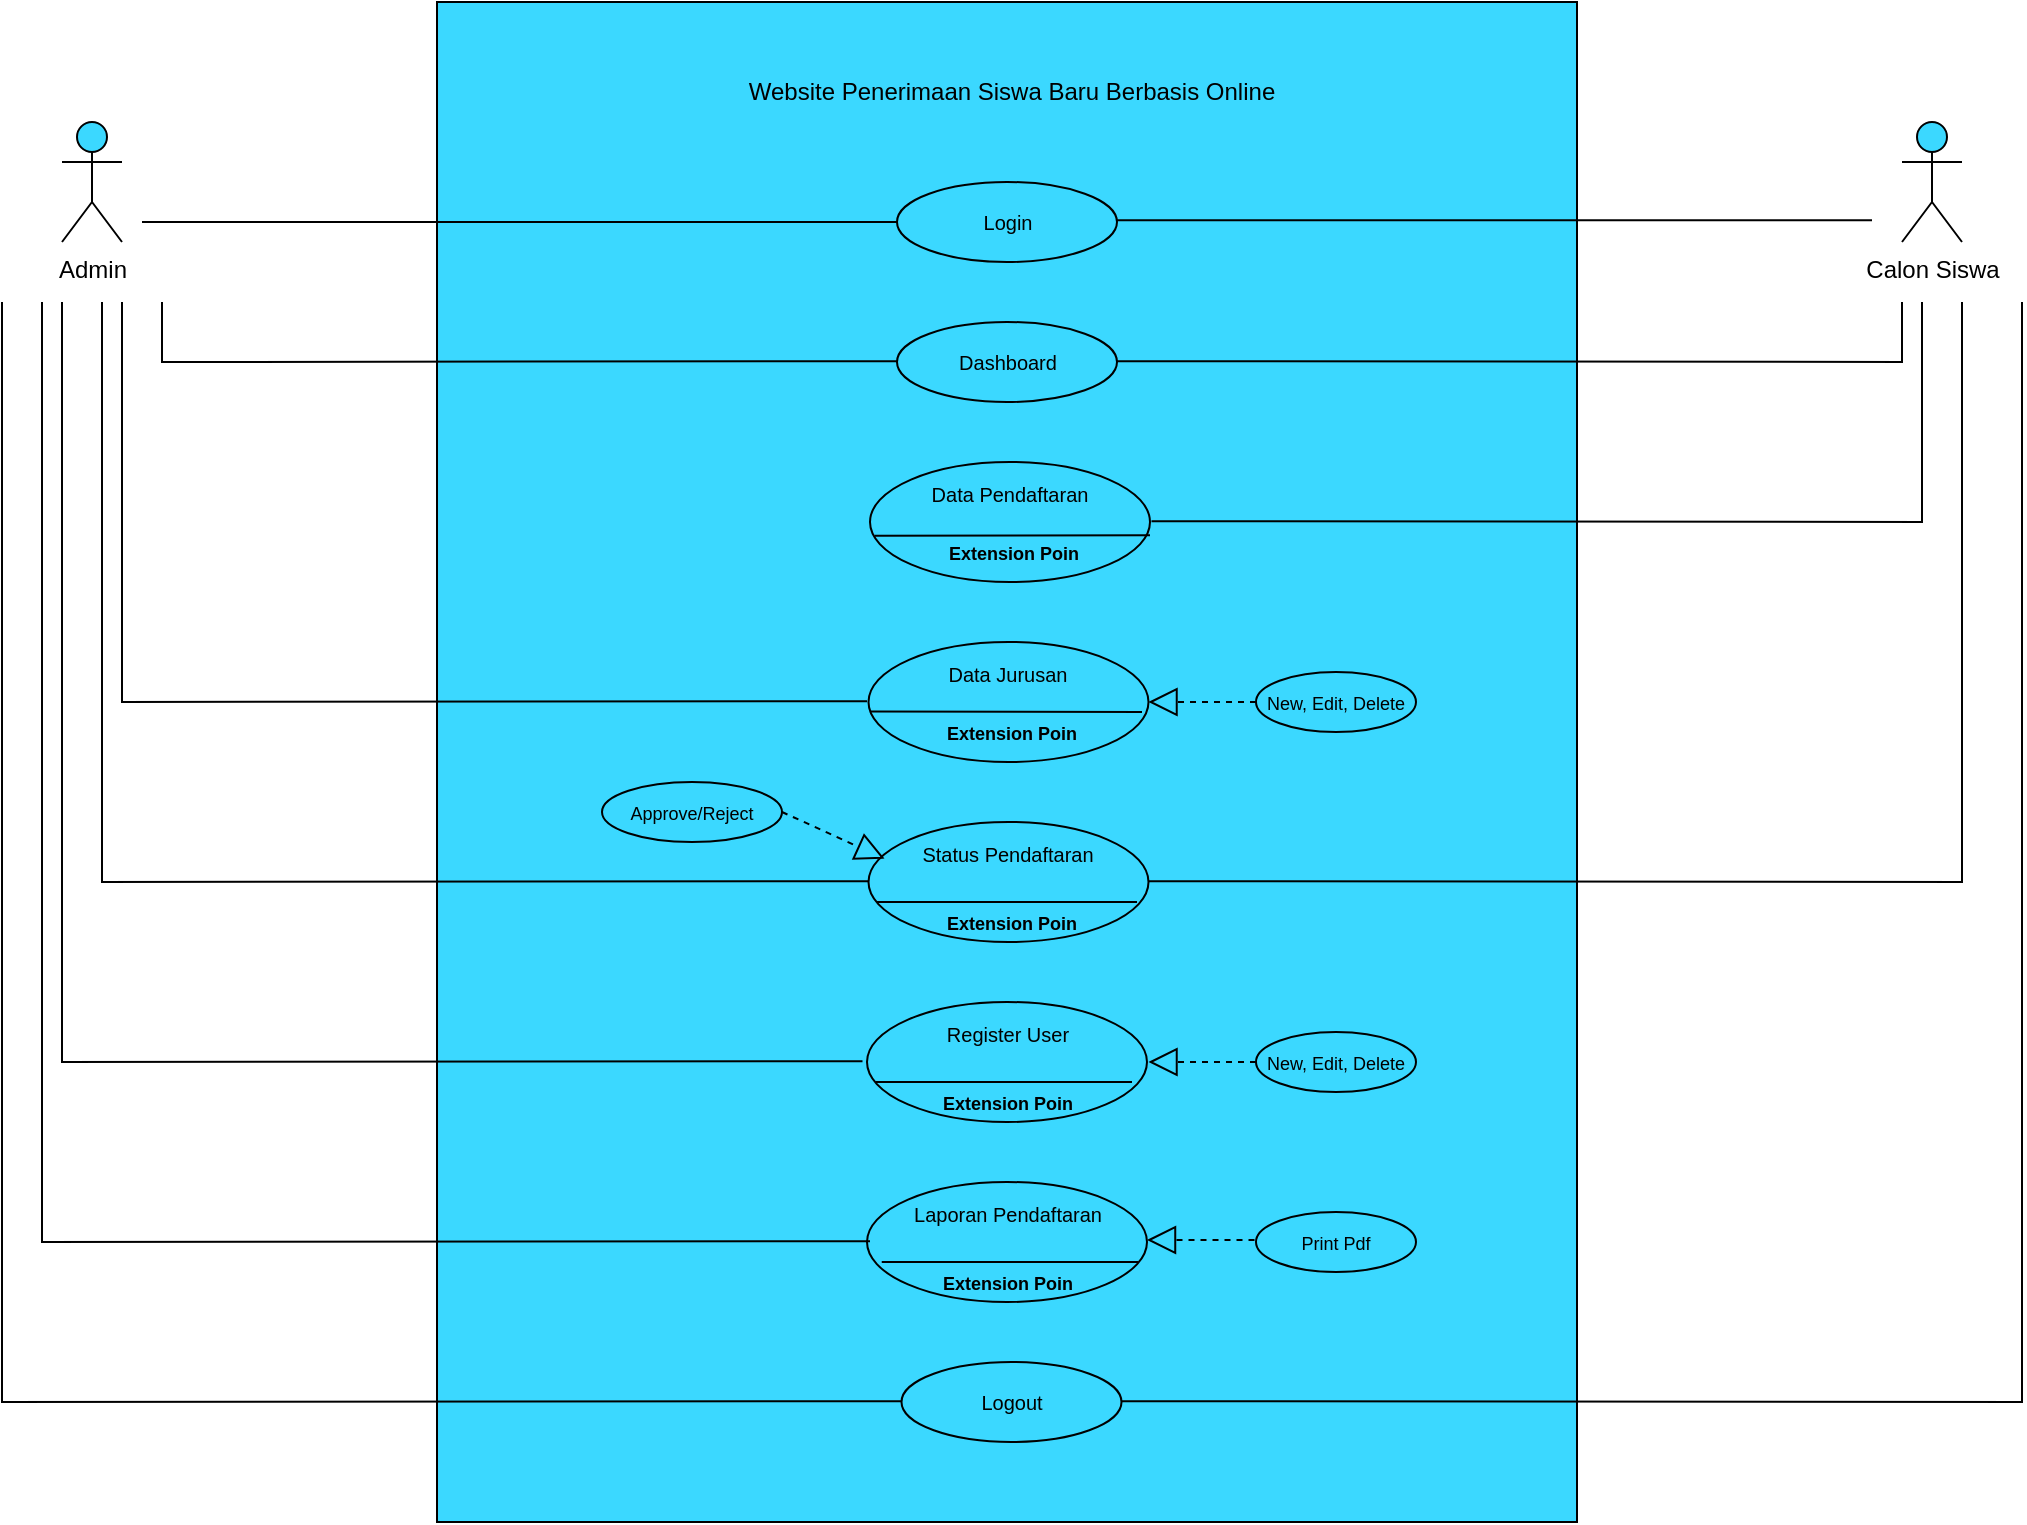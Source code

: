 <mxfile version="20.0.4" type="github">
  <diagram id="xzFoUq4s8zxth7CcR7iU" name="Page-1">
    <mxGraphModel dx="2844" dy="1508" grid="1" gridSize="10" guides="1" tooltips="1" connect="1" arrows="1" fold="1" page="1" pageScale="1" pageWidth="827" pageHeight="1169" math="0" shadow="0">
      <root>
        <mxCell id="0" />
        <mxCell id="1" parent="0" />
        <mxCell id="H82SIsyJsCoQ4RJKaOSr-1" value="Admin" style="shape=umlActor;verticalLabelPosition=bottom;verticalAlign=top;html=1;outlineConnect=0;fillColor=#3BD8FF;" parent="1" vertex="1">
          <mxGeometry x="150" y="210" width="30" height="60" as="geometry" />
        </mxCell>
        <mxCell id="H82SIsyJsCoQ4RJKaOSr-2" value="Calon Siswa" style="shape=umlActor;verticalLabelPosition=bottom;verticalAlign=top;html=1;outlineConnect=0;fillColor=#3BD8FF;" parent="1" vertex="1">
          <mxGeometry x="1070" y="210" width="30" height="60" as="geometry" />
        </mxCell>
        <mxCell id="H82SIsyJsCoQ4RJKaOSr-4" value="" style="rounded=0;whiteSpace=wrap;html=1;strokeColor=#000000;fillColor=#3BD8FF;" parent="1" vertex="1">
          <mxGeometry x="337.5" y="150" width="570" height="760" as="geometry" />
        </mxCell>
        <mxCell id="H82SIsyJsCoQ4RJKaOSr-5" value="Website Penerimaan Siswa Baru Berbasis Online" style="text;html=1;strokeColor=none;fillColor=none;align=center;verticalAlign=middle;whiteSpace=wrap;rounded=0;" parent="1" vertex="1">
          <mxGeometry x="434.75" y="180" width="380" height="30" as="geometry" />
        </mxCell>
        <mxCell id="H82SIsyJsCoQ4RJKaOSr-7" value="&lt;font style=&quot;font-size: 10px;&quot;&gt;Login&lt;/font&gt;" style="ellipse;whiteSpace=wrap;html=1;align=center;newEdgeStyle={&quot;edgeStyle&quot;:&quot;entityRelationEdgeStyle&quot;,&quot;startArrow&quot;:&quot;none&quot;,&quot;endArrow&quot;:&quot;none&quot;,&quot;segment&quot;:10,&quot;curved&quot;:1};treeFolding=1;treeMoving=1;strokeColor=#000000;fillColor=#3BD8FF;" parent="1" vertex="1">
          <mxGeometry x="567.5" y="240" width="110" height="40" as="geometry" />
        </mxCell>
        <mxCell id="H82SIsyJsCoQ4RJKaOSr-8" value="&lt;font style=&quot;font-size: 10px;&quot;&gt;Dashboard&lt;/font&gt;" style="ellipse;whiteSpace=wrap;html=1;align=center;newEdgeStyle={&quot;edgeStyle&quot;:&quot;entityRelationEdgeStyle&quot;,&quot;startArrow&quot;:&quot;none&quot;,&quot;endArrow&quot;:&quot;none&quot;,&quot;segment&quot;:10,&quot;curved&quot;:1};treeFolding=1;treeMoving=1;strokeColor=#000000;fillColor=#3BD8FF;" parent="1" vertex="1">
          <mxGeometry x="567.5" y="310" width="110" height="40" as="geometry" />
        </mxCell>
        <mxCell id="H82SIsyJsCoQ4RJKaOSr-9" value="&lt;font style=&quot;font-size: 10px;&quot;&gt;Data Pendaftaran&lt;br&gt;&lt;br&gt;&lt;br&gt;&lt;/font&gt;" style="ellipse;whiteSpace=wrap;html=1;align=center;newEdgeStyle={&quot;edgeStyle&quot;:&quot;entityRelationEdgeStyle&quot;,&quot;startArrow&quot;:&quot;none&quot;,&quot;endArrow&quot;:&quot;none&quot;,&quot;segment&quot;:10,&quot;curved&quot;:1};treeFolding=1;treeMoving=1;strokeColor=#000000;fillColor=#3BD8FF;" parent="1" vertex="1">
          <mxGeometry x="554" y="380" width="140" height="60" as="geometry" />
        </mxCell>
        <mxCell id="H82SIsyJsCoQ4RJKaOSr-12" value="&lt;span style=&quot;font-size: 10px;&quot;&gt;Logout&lt;/span&gt;" style="ellipse;whiteSpace=wrap;html=1;align=center;newEdgeStyle={&quot;edgeStyle&quot;:&quot;entityRelationEdgeStyle&quot;,&quot;startArrow&quot;:&quot;none&quot;,&quot;endArrow&quot;:&quot;none&quot;,&quot;segment&quot;:10,&quot;curved&quot;:1};treeFolding=1;treeMoving=1;strokeColor=#000000;fillColor=#3BD8FF;" parent="1" vertex="1">
          <mxGeometry x="569.75" y="830" width="110" height="40" as="geometry" />
        </mxCell>
        <mxCell id="H82SIsyJsCoQ4RJKaOSr-15" value="" style="endArrow=none;html=1;rounded=0;fontSize=10;exitX=0.017;exitY=0.615;exitDx=0;exitDy=0;exitPerimeter=0;entryX=1;entryY=0.61;entryDx=0;entryDy=0;entryPerimeter=0;" parent="1" source="H82SIsyJsCoQ4RJKaOSr-9" target="H82SIsyJsCoQ4RJKaOSr-9" edge="1">
          <mxGeometry width="50" height="50" relative="1" as="geometry">
            <mxPoint x="760" y="386" as="sourcePoint" />
            <mxPoint x="940" y="375" as="targetPoint" />
          </mxGeometry>
        </mxCell>
        <mxCell id="H82SIsyJsCoQ4RJKaOSr-16" value="&lt;b&gt;&lt;font style=&quot;font-size: 9px;&quot;&gt;Extension Poin&lt;/font&gt;&lt;/b&gt;" style="text;html=1;strokeColor=none;fillColor=none;align=center;verticalAlign=middle;whiteSpace=wrap;rounded=0;fontSize=10;" parent="1" vertex="1">
          <mxGeometry x="555.5" y="410" width="140" height="30" as="geometry" />
        </mxCell>
        <mxCell id="b-vWbvSDfBjsvnJ0sOcm-1" value="&lt;font style=&quot;font-size: 10px;&quot;&gt;Status Pendaftaran&lt;br&gt;&lt;br&gt;&lt;br&gt;&lt;/font&gt;" style="ellipse;whiteSpace=wrap;html=1;align=center;newEdgeStyle={&quot;edgeStyle&quot;:&quot;entityRelationEdgeStyle&quot;,&quot;startArrow&quot;:&quot;none&quot;,&quot;endArrow&quot;:&quot;none&quot;,&quot;segment&quot;:10,&quot;curved&quot;:1};treeFolding=1;treeMoving=1;strokeColor=#000000;fillColor=#3BD8FF;" parent="1" vertex="1">
          <mxGeometry x="553.25" y="560" width="140" height="60" as="geometry" />
        </mxCell>
        <mxCell id="b-vWbvSDfBjsvnJ0sOcm-4" value="" style="endArrow=none;html=1;rounded=0;" parent="1" edge="1">
          <mxGeometry width="50" height="50" relative="1" as="geometry">
            <mxPoint x="557.5" y="600" as="sourcePoint" />
            <mxPoint x="687.5" y="600" as="targetPoint" />
          </mxGeometry>
        </mxCell>
        <mxCell id="b-vWbvSDfBjsvnJ0sOcm-5" value="&lt;b&gt;&lt;font style=&quot;font-size: 9px;&quot;&gt;Extension Poin&lt;/font&gt;&lt;/b&gt;" style="text;html=1;strokeColor=none;fillColor=none;align=center;verticalAlign=middle;whiteSpace=wrap;rounded=0;fontSize=10;" parent="1" vertex="1">
          <mxGeometry x="554.75" y="590" width="140" height="40" as="geometry" />
        </mxCell>
        <mxCell id="QJz50JPR7f3OH6tESURl-12" value="&lt;font style=&quot;font-size: 10px;&quot;&gt;Data Jurusan&lt;br&gt;&lt;br&gt;&lt;br&gt;&lt;/font&gt;" style="ellipse;whiteSpace=wrap;html=1;align=center;newEdgeStyle={&quot;edgeStyle&quot;:&quot;entityRelationEdgeStyle&quot;,&quot;startArrow&quot;:&quot;none&quot;,&quot;endArrow&quot;:&quot;none&quot;,&quot;segment&quot;:10,&quot;curved&quot;:1};treeFolding=1;treeMoving=1;strokeColor=#000000;fillColor=#3BD8FF;" parent="1" vertex="1">
          <mxGeometry x="553.25" y="470" width="140" height="60" as="geometry" />
        </mxCell>
        <mxCell id="QJz50JPR7f3OH6tESURl-13" value="&lt;b&gt;&lt;font style=&quot;font-size: 9px;&quot;&gt;Extension Poin&lt;/font&gt;&lt;/b&gt;" style="text;html=1;strokeColor=none;fillColor=none;align=center;verticalAlign=middle;whiteSpace=wrap;rounded=0;fontSize=10;" parent="1" vertex="1">
          <mxGeometry x="554.75" y="500" width="140" height="30" as="geometry" />
        </mxCell>
        <mxCell id="QJz50JPR7f3OH6tESURl-15" value="" style="endArrow=none;html=1;rounded=0;exitX=-0.006;exitY=0.16;exitDx=0;exitDy=0;exitPerimeter=0;" parent="1" source="QJz50JPR7f3OH6tESURl-13" edge="1">
          <mxGeometry width="50" height="50" relative="1" as="geometry">
            <mxPoint x="560" y="510" as="sourcePoint" />
            <mxPoint x="690" y="505" as="targetPoint" />
          </mxGeometry>
        </mxCell>
        <mxCell id="QJz50JPR7f3OH6tESURl-18" value="&lt;font style=&quot;font-size: 10px;&quot;&gt;Laporan Pendaftaran&lt;br&gt;&lt;br&gt;&lt;br&gt;&lt;/font&gt;" style="ellipse;whiteSpace=wrap;html=1;align=center;newEdgeStyle={&quot;edgeStyle&quot;:&quot;entityRelationEdgeStyle&quot;,&quot;startArrow&quot;:&quot;none&quot;,&quot;endArrow&quot;:&quot;none&quot;,&quot;segment&quot;:10,&quot;curved&quot;:1};treeFolding=1;treeMoving=1;strokeColor=#000000;fillColor=#3BD8FF;" parent="1" vertex="1">
          <mxGeometry x="552.5" y="740" width="140" height="60" as="geometry" />
        </mxCell>
        <mxCell id="QJz50JPR7f3OH6tESURl-19" value="&lt;b&gt;&lt;font style=&quot;font-size: 9px;&quot;&gt;Extension Poin&lt;/font&gt;&lt;/b&gt;" style="text;html=1;strokeColor=none;fillColor=none;align=center;verticalAlign=middle;whiteSpace=wrap;rounded=0;fontSize=10;" parent="1" vertex="1">
          <mxGeometry x="552.5" y="770" width="140" height="40" as="geometry" />
        </mxCell>
        <mxCell id="QJz50JPR7f3OH6tESURl-20" value="&lt;font style=&quot;font-size: 10px;&quot;&gt;Register User&lt;br&gt;&lt;br&gt;&lt;br&gt;&lt;/font&gt;" style="ellipse;whiteSpace=wrap;html=1;align=center;newEdgeStyle={&quot;edgeStyle&quot;:&quot;entityRelationEdgeStyle&quot;,&quot;startArrow&quot;:&quot;none&quot;,&quot;endArrow&quot;:&quot;none&quot;,&quot;segment&quot;:10,&quot;curved&quot;:1};treeFolding=1;treeMoving=1;strokeColor=#000000;fillColor=#3BD8FF;" parent="1" vertex="1">
          <mxGeometry x="552.5" y="650" width="140" height="60" as="geometry" />
        </mxCell>
        <mxCell id="QJz50JPR7f3OH6tESURl-21" value="&lt;b&gt;&lt;font style=&quot;font-size: 9px;&quot;&gt;Extension Poin&lt;/font&gt;&lt;/b&gt;" style="text;html=1;strokeColor=none;fillColor=none;align=center;verticalAlign=middle;whiteSpace=wrap;rounded=0;fontSize=10;" parent="1" vertex="1">
          <mxGeometry x="552.5" y="680" width="140" height="40" as="geometry" />
        </mxCell>
        <mxCell id="QJz50JPR7f3OH6tESURl-22" value="" style="endArrow=none;html=1;rounded=0;exitX=0;exitY=0.25;exitDx=0;exitDy=0;" parent="1" edge="1">
          <mxGeometry width="50" height="50" relative="1" as="geometry">
            <mxPoint x="556.75" y="690" as="sourcePoint" />
            <mxPoint x="685" y="690" as="targetPoint" />
          </mxGeometry>
        </mxCell>
        <mxCell id="QJz50JPR7f3OH6tESURl-23" value="" style="endArrow=none;html=1;rounded=0;exitX=0;exitY=0.25;exitDx=0;exitDy=0;" parent="1" edge="1">
          <mxGeometry width="50" height="50" relative="1" as="geometry">
            <mxPoint x="559.87" y="780" as="sourcePoint" />
            <mxPoint x="688.12" y="780" as="targetPoint" />
          </mxGeometry>
        </mxCell>
        <mxCell id="QJz50JPR7f3OH6tESURl-29" value="" style="endArrow=none;html=1;rounded=0;entryX=0;entryY=0.5;entryDx=0;entryDy=0;" parent="1" target="H82SIsyJsCoQ4RJKaOSr-7" edge="1">
          <mxGeometry width="50" height="50" relative="1" as="geometry">
            <mxPoint x="190" y="260" as="sourcePoint" />
            <mxPoint x="480" y="390" as="targetPoint" />
          </mxGeometry>
        </mxCell>
        <mxCell id="QJz50JPR7f3OH6tESURl-30" value="" style="endArrow=none;html=1;rounded=0;entryX=0;entryY=0.5;entryDx=0;entryDy=0;" parent="1" edge="1">
          <mxGeometry width="50" height="50" relative="1" as="geometry">
            <mxPoint x="677.5" y="259.17" as="sourcePoint" />
            <mxPoint x="1055" y="259.17" as="targetPoint" />
          </mxGeometry>
        </mxCell>
        <mxCell id="QJz50JPR7f3OH6tESURl-31" value="" style="endArrow=none;html=1;rounded=0;" parent="1" edge="1">
          <mxGeometry width="50" height="50" relative="1" as="geometry">
            <mxPoint x="677.5" y="329.57" as="sourcePoint" />
            <mxPoint x="1070" y="300" as="targetPoint" />
            <Array as="points">
              <mxPoint x="1070" y="330" />
            </Array>
          </mxGeometry>
        </mxCell>
        <mxCell id="QJz50JPR7f3OH6tESURl-33" value="" style="endArrow=none;html=1;rounded=0;" parent="1" edge="1">
          <mxGeometry width="50" height="50" relative="1" as="geometry">
            <mxPoint x="694.75" y="409.57" as="sourcePoint" />
            <mxPoint x="1080" y="300" as="targetPoint" />
            <Array as="points">
              <mxPoint x="1080" y="410" />
            </Array>
          </mxGeometry>
        </mxCell>
        <mxCell id="QJz50JPR7f3OH6tESURl-34" value="" style="endArrow=none;html=1;rounded=0;entryX=0;entryY=0.5;entryDx=0;entryDy=0;" parent="1" edge="1">
          <mxGeometry width="50" height="50" relative="1" as="geometry">
            <mxPoint x="200" y="300" as="sourcePoint" />
            <mxPoint x="567.5" y="329.57" as="targetPoint" />
            <Array as="points">
              <mxPoint x="200" y="330" />
            </Array>
          </mxGeometry>
        </mxCell>
        <mxCell id="QJz50JPR7f3OH6tESURl-35" value="" style="endArrow=none;html=1;rounded=0;entryX=0;entryY=0.5;entryDx=0;entryDy=0;" parent="1" edge="1">
          <mxGeometry width="50" height="50" relative="1" as="geometry">
            <mxPoint x="180" y="300" as="sourcePoint" />
            <mxPoint x="552.5" y="499.57" as="targetPoint" />
            <Array as="points">
              <mxPoint x="180" y="500" />
            </Array>
          </mxGeometry>
        </mxCell>
        <mxCell id="QJz50JPR7f3OH6tESURl-36" value="" style="endArrow=none;html=1;rounded=0;entryX=0;entryY=0.5;entryDx=0;entryDy=0;" parent="1" edge="1">
          <mxGeometry width="50" height="50" relative="1" as="geometry">
            <mxPoint x="150" y="300" as="sourcePoint" />
            <mxPoint x="550.25" y="679.57" as="targetPoint" />
            <Array as="points">
              <mxPoint x="150" y="680" />
            </Array>
          </mxGeometry>
        </mxCell>
        <mxCell id="QJz50JPR7f3OH6tESURl-37" value="" style="endArrow=none;html=1;rounded=0;entryX=0;entryY=0.5;entryDx=0;entryDy=0;" parent="1" edge="1">
          <mxGeometry width="50" height="50" relative="1" as="geometry">
            <mxPoint x="140" y="300" as="sourcePoint" />
            <mxPoint x="554.0" y="769.57" as="targetPoint" />
            <Array as="points">
              <mxPoint x="140" y="770" />
            </Array>
          </mxGeometry>
        </mxCell>
        <mxCell id="QJz50JPR7f3OH6tESURl-38" value="" style="endArrow=none;html=1;rounded=0;" parent="1" edge="1">
          <mxGeometry width="50" height="50" relative="1" as="geometry">
            <mxPoint x="693.25" y="589.57" as="sourcePoint" />
            <mxPoint x="1100" y="300" as="targetPoint" />
            <Array as="points">
              <mxPoint x="1100" y="590" />
            </Array>
          </mxGeometry>
        </mxCell>
        <mxCell id="QJz50JPR7f3OH6tESURl-39" value="" style="endArrow=none;html=1;rounded=0;entryX=0;entryY=0.5;entryDx=0;entryDy=0;" parent="1" edge="1">
          <mxGeometry width="50" height="50" relative="1" as="geometry">
            <mxPoint x="120" y="300" as="sourcePoint" />
            <mxPoint x="569.75" y="849.57" as="targetPoint" />
            <Array as="points">
              <mxPoint x="120" y="850" />
            </Array>
          </mxGeometry>
        </mxCell>
        <mxCell id="QJz50JPR7f3OH6tESURl-40" value="" style="endArrow=none;html=1;rounded=0;" parent="1" edge="1">
          <mxGeometry width="50" height="50" relative="1" as="geometry">
            <mxPoint x="679.75" y="849.57" as="sourcePoint" />
            <mxPoint x="1130" y="300" as="targetPoint" />
            <Array as="points">
              <mxPoint x="1130" y="850" />
            </Array>
          </mxGeometry>
        </mxCell>
        <mxCell id="KyVRyvjdHmp0XtFFcK-z-2" value="&lt;font style=&quot;&quot;&gt;&lt;br&gt;&lt;font style=&quot;font-size: 9px;&quot;&gt;New, Edit, Delete&lt;br&gt;&lt;/font&gt;&lt;br&gt;&lt;/font&gt;" style="ellipse;whiteSpace=wrap;html=1;align=center;newEdgeStyle={&quot;edgeStyle&quot;:&quot;entityRelationEdgeStyle&quot;,&quot;startArrow&quot;:&quot;none&quot;,&quot;endArrow&quot;:&quot;none&quot;,&quot;segment&quot;:10,&quot;curved&quot;:1};treeFolding=1;treeMoving=1;strokeColor=#000000;fillColor=#3BD8FF;" vertex="1" parent="1">
          <mxGeometry x="747" y="485" width="80" height="30" as="geometry" />
        </mxCell>
        <mxCell id="KyVRyvjdHmp0XtFFcK-z-3" value="" style="endArrow=block;dashed=1;endFill=0;endSize=12;html=1;rounded=0;fontSize=9;exitX=0;exitY=0.5;exitDx=0;exitDy=0;" edge="1" parent="1" source="KyVRyvjdHmp0XtFFcK-z-2" target="QJz50JPR7f3OH6tESURl-12">
          <mxGeometry width="160" relative="1" as="geometry">
            <mxPoint x="700" y="520" as="sourcePoint" />
            <mxPoint x="860" y="520" as="targetPoint" />
          </mxGeometry>
        </mxCell>
        <mxCell id="KyVRyvjdHmp0XtFFcK-z-7" value="&lt;font style=&quot;&quot;&gt;&lt;br&gt;&lt;font style=&quot;font-size: 9px;&quot;&gt;New, Edit, Delete&lt;br&gt;&lt;/font&gt;&lt;br&gt;&lt;/font&gt;" style="ellipse;whiteSpace=wrap;html=1;align=center;newEdgeStyle={&quot;edgeStyle&quot;:&quot;entityRelationEdgeStyle&quot;,&quot;startArrow&quot;:&quot;none&quot;,&quot;endArrow&quot;:&quot;none&quot;,&quot;segment&quot;:10,&quot;curved&quot;:1};treeFolding=1;treeMoving=1;strokeColor=#000000;fillColor=#3BD8FF;" vertex="1" parent="1">
          <mxGeometry x="747" y="665" width="80" height="30" as="geometry" />
        </mxCell>
        <mxCell id="KyVRyvjdHmp0XtFFcK-z-8" value="" style="endArrow=block;dashed=1;endFill=0;endSize=12;html=1;rounded=0;fontSize=9;exitX=0;exitY=0.5;exitDx=0;exitDy=0;" edge="1" parent="1">
          <mxGeometry width="160" relative="1" as="geometry">
            <mxPoint x="747" y="680" as="sourcePoint" />
            <mxPoint x="693.25" y="680" as="targetPoint" />
          </mxGeometry>
        </mxCell>
        <mxCell id="KyVRyvjdHmp0XtFFcK-z-10" value="&lt;font style=&quot;&quot;&gt;&lt;br&gt;&lt;font style=&quot;font-size: 9px;&quot;&gt;Print Pdf&lt;br&gt;&lt;/font&gt;&lt;br&gt;&lt;/font&gt;" style="ellipse;whiteSpace=wrap;html=1;align=center;newEdgeStyle={&quot;edgeStyle&quot;:&quot;entityRelationEdgeStyle&quot;,&quot;startArrow&quot;:&quot;none&quot;,&quot;endArrow&quot;:&quot;none&quot;,&quot;segment&quot;:10,&quot;curved&quot;:1};treeFolding=1;treeMoving=1;strokeColor=#000000;fillColor=#3BD8FF;" vertex="1" parent="1">
          <mxGeometry x="747" y="755" width="80" height="30" as="geometry" />
        </mxCell>
        <mxCell id="KyVRyvjdHmp0XtFFcK-z-12" value="" style="endArrow=block;dashed=1;endFill=0;endSize=12;html=1;rounded=0;fontSize=9;exitX=0;exitY=0.5;exitDx=0;exitDy=0;" edge="1" parent="1">
          <mxGeometry width="160" relative="1" as="geometry">
            <mxPoint x="746.25" y="769" as="sourcePoint" />
            <mxPoint x="692.5" y="769" as="targetPoint" />
          </mxGeometry>
        </mxCell>
        <mxCell id="KyVRyvjdHmp0XtFFcK-z-13" value="" style="endArrow=none;html=1;rounded=0;entryX=0;entryY=0.5;entryDx=0;entryDy=0;" edge="1" parent="1">
          <mxGeometry width="50" height="50" relative="1" as="geometry">
            <mxPoint x="170" y="300" as="sourcePoint" />
            <mxPoint x="553.25" y="589.57" as="targetPoint" />
            <Array as="points">
              <mxPoint x="170" y="590" />
            </Array>
          </mxGeometry>
        </mxCell>
        <mxCell id="KyVRyvjdHmp0XtFFcK-z-14" value="&lt;font style=&quot;&quot;&gt;&lt;br&gt;&lt;font style=&quot;font-size: 9px;&quot;&gt;Approve/Reject&lt;br&gt;&lt;/font&gt;&lt;br&gt;&lt;/font&gt;" style="ellipse;whiteSpace=wrap;html=1;align=center;newEdgeStyle={&quot;edgeStyle&quot;:&quot;entityRelationEdgeStyle&quot;,&quot;startArrow&quot;:&quot;none&quot;,&quot;endArrow&quot;:&quot;none&quot;,&quot;segment&quot;:10,&quot;curved&quot;:1};treeFolding=1;treeMoving=1;strokeColor=#000000;fillColor=#3BD8FF;" vertex="1" parent="1">
          <mxGeometry x="420" y="540" width="90" height="30" as="geometry" />
        </mxCell>
        <mxCell id="KyVRyvjdHmp0XtFFcK-z-15" style="edgeStyle=orthogonalEdgeStyle;rounded=0;orthogonalLoop=1;jettySize=auto;html=1;exitX=0.5;exitY=1;exitDx=0;exitDy=0;fontSize=9;" edge="1" parent="1" source="KyVRyvjdHmp0XtFFcK-z-14" target="KyVRyvjdHmp0XtFFcK-z-14">
          <mxGeometry relative="1" as="geometry" />
        </mxCell>
        <mxCell id="KyVRyvjdHmp0XtFFcK-z-16" style="edgeStyle=orthogonalEdgeStyle;rounded=0;orthogonalLoop=1;jettySize=auto;html=1;exitX=0.5;exitY=1;exitDx=0;exitDy=0;fontSize=9;" edge="1" parent="1" source="KyVRyvjdHmp0XtFFcK-z-14" target="KyVRyvjdHmp0XtFFcK-z-14">
          <mxGeometry relative="1" as="geometry" />
        </mxCell>
        <mxCell id="KyVRyvjdHmp0XtFFcK-z-18" value="" style="endArrow=block;dashed=1;endFill=0;endSize=12;html=1;rounded=0;fontSize=9;exitX=1;exitY=0.5;exitDx=0;exitDy=0;entryX=0.057;entryY=0.305;entryDx=0;entryDy=0;entryPerimeter=0;" edge="1" parent="1" source="KyVRyvjdHmp0XtFFcK-z-14" target="b-vWbvSDfBjsvnJ0sOcm-1">
          <mxGeometry width="160" relative="1" as="geometry">
            <mxPoint x="756.25" y="779" as="sourcePoint" />
            <mxPoint x="702.5" y="779" as="targetPoint" />
          </mxGeometry>
        </mxCell>
      </root>
    </mxGraphModel>
  </diagram>
</mxfile>
